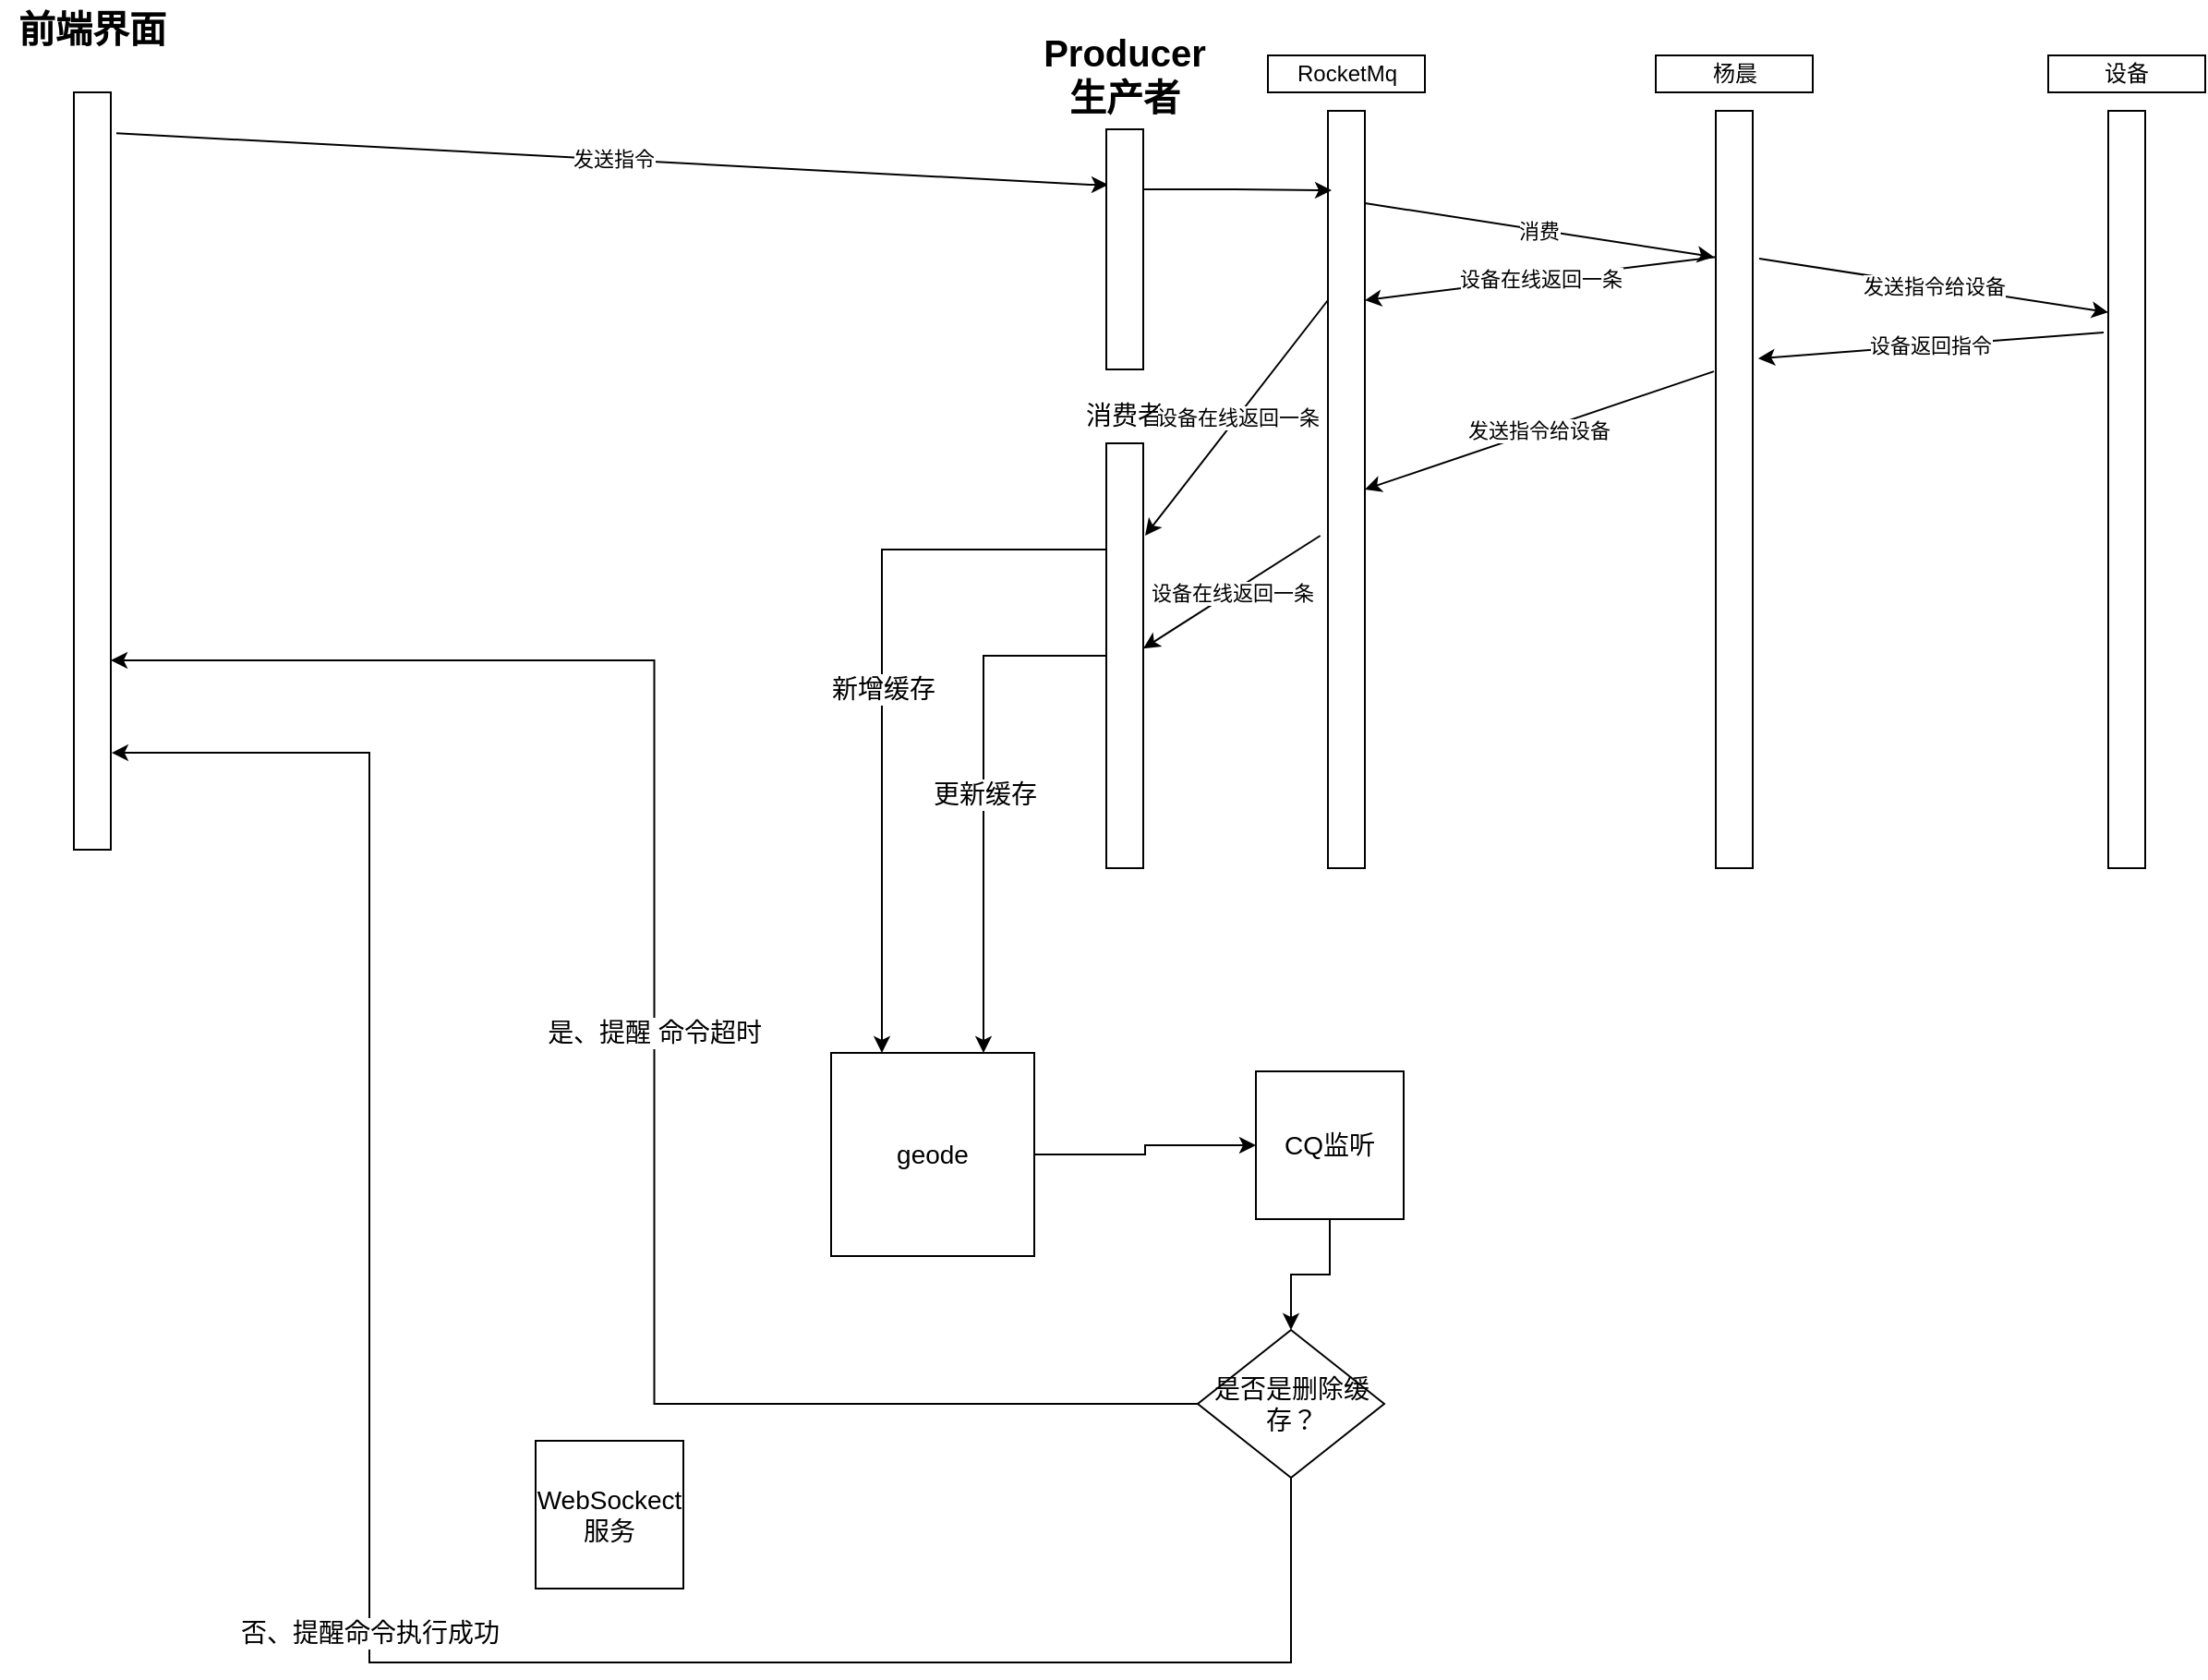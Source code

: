 <mxfile version="20.5.1" type="github">
  <diagram name="Page-1" id="74e2e168-ea6b-b213-b513-2b3c1d86103e">
    <mxGraphModel dx="2522" dy="794" grid="1" gridSize="10" guides="1" tooltips="1" connect="1" arrows="1" fold="1" page="1" pageScale="1" pageWidth="1100" pageHeight="850" background="none" math="0" shadow="0">
      <root>
        <mxCell id="0" />
        <mxCell id="1" parent="0" />
        <mxCell id="UV4veWWtO02-F0cniwVC-3" value="" style="rounded=0;whiteSpace=wrap;html=1;" vertex="1" parent="1">
          <mxGeometry x="-220" y="170" width="20" height="410" as="geometry" />
        </mxCell>
        <mxCell id="UV4veWWtO02-F0cniwVC-6" value="发送指令" style="endArrow=classic;html=1;rounded=0;exitX=1.15;exitY=0.054;exitDx=0;exitDy=0;exitPerimeter=0;entryX=0.05;entryY=0.231;entryDx=0;entryDy=0;entryPerimeter=0;" edge="1" parent="1" source="UV4veWWtO02-F0cniwVC-3" target="UV4veWWtO02-F0cniwVC-33">
          <mxGeometry width="50" height="50" relative="1" as="geometry">
            <mxPoint x="520" y="430" as="sourcePoint" />
            <mxPoint x="370" y="360" as="targetPoint" />
            <Array as="points">
              <mxPoint x="330" y="220" />
            </Array>
          </mxGeometry>
        </mxCell>
        <mxCell id="UV4veWWtO02-F0cniwVC-8" value="" style="rounded=0;whiteSpace=wrap;html=1;" vertex="1" parent="1">
          <mxGeometry x="459" y="180" width="20" height="410" as="geometry" />
        </mxCell>
        <mxCell id="UV4veWWtO02-F0cniwVC-9" value="RocketMq" style="rounded=0;whiteSpace=wrap;html=1;" vertex="1" parent="1">
          <mxGeometry x="426.5" y="150" width="85" height="20" as="geometry" />
        </mxCell>
        <mxCell id="UV4veWWtO02-F0cniwVC-10" value="" style="rounded=0;whiteSpace=wrap;html=1;" vertex="1" parent="1">
          <mxGeometry x="669" y="180" width="20" height="410" as="geometry" />
        </mxCell>
        <mxCell id="UV4veWWtO02-F0cniwVC-12" value="杨晨" style="rounded=0;whiteSpace=wrap;html=1;" vertex="1" parent="1">
          <mxGeometry x="636.5" y="150" width="85" height="20" as="geometry" />
        </mxCell>
        <mxCell id="UV4veWWtO02-F0cniwVC-13" value="" style="rounded=0;whiteSpace=wrap;html=1;" vertex="1" parent="1">
          <mxGeometry x="881.5" y="180" width="20" height="410" as="geometry" />
        </mxCell>
        <mxCell id="UV4veWWtO02-F0cniwVC-14" value="设备" style="rounded=0;whiteSpace=wrap;html=1;" vertex="1" parent="1">
          <mxGeometry x="849" y="150" width="85" height="20" as="geometry" />
        </mxCell>
        <mxCell id="UV4veWWtO02-F0cniwVC-17" value="消费" style="endArrow=classic;html=1;rounded=0;exitX=1.15;exitY=0.054;exitDx=0;exitDy=0;exitPerimeter=0;entryX=-0.05;entryY=0.193;entryDx=0;entryDy=0;entryPerimeter=0;" edge="1" parent="1" target="UV4veWWtO02-F0cniwVC-10">
          <mxGeometry width="50" height="50" relative="1" as="geometry">
            <mxPoint x="479" y="230" as="sourcePoint" />
            <mxPoint x="736" y="257.88" as="targetPoint" />
          </mxGeometry>
        </mxCell>
        <mxCell id="UV4veWWtO02-F0cniwVC-18" value="设备在线返回一条" style="endArrow=classic;html=1;rounded=0;entryX=1;entryY=0.25;entryDx=0;entryDy=0;exitX=0;exitY=0.193;exitDx=0;exitDy=0;exitPerimeter=0;" edge="1" parent="1" source="UV4veWWtO02-F0cniwVC-10" target="UV4veWWtO02-F0cniwVC-8">
          <mxGeometry width="50" height="50" relative="1" as="geometry">
            <mxPoint x="669" y="270" as="sourcePoint" />
            <mxPoint x="878" y="289.13" as="targetPoint" />
          </mxGeometry>
        </mxCell>
        <mxCell id="UV4veWWtO02-F0cniwVC-19" value="发送指令给设备" style="endArrow=classic;html=1;rounded=0;exitX=1.15;exitY=0.054;exitDx=0;exitDy=0;exitPerimeter=0;entryX=-0.05;entryY=0.193;entryDx=0;entryDy=0;entryPerimeter=0;" edge="1" parent="1">
          <mxGeometry width="50" height="50" relative="1" as="geometry">
            <mxPoint x="692.5" y="260" as="sourcePoint" />
            <mxPoint x="881.5" y="289.13" as="targetPoint" />
          </mxGeometry>
        </mxCell>
        <mxCell id="UV4veWWtO02-F0cniwVC-20" value="设备返回指令" style="endArrow=classic;html=1;rounded=0;entryX=1.15;entryY=0.327;entryDx=0;entryDy=0;entryPerimeter=0;" edge="1" parent="1" target="UV4veWWtO02-F0cniwVC-10">
          <mxGeometry width="50" height="50" relative="1" as="geometry">
            <mxPoint x="879" y="300" as="sourcePoint" />
            <mxPoint x="881.5" y="379.13" as="targetPoint" />
          </mxGeometry>
        </mxCell>
        <mxCell id="UV4veWWtO02-F0cniwVC-21" value="发送指令给设备" style="endArrow=classic;html=1;rounded=0;entryX=1;entryY=0.5;entryDx=0;entryDy=0;exitX=-0.05;exitY=0.344;exitDx=0;exitDy=0;exitPerimeter=0;" edge="1" parent="1" source="UV4veWWtO02-F0cniwVC-10" target="UV4veWWtO02-F0cniwVC-8">
          <mxGeometry width="50" height="50" relative="1" as="geometry">
            <mxPoint x="889" y="310" as="sourcePoint" />
            <mxPoint x="702" y="324.07" as="targetPoint" />
          </mxGeometry>
        </mxCell>
        <mxCell id="UV4veWWtO02-F0cniwVC-26" value="前端界面" style="text;html=1;strokeColor=none;fillColor=none;align=center;verticalAlign=middle;whiteSpace=wrap;rounded=0;fontSize=20;fontStyle=1" vertex="1" parent="1">
          <mxGeometry x="-260" y="120" width="100" height="30" as="geometry" />
        </mxCell>
        <mxCell id="UV4veWWtO02-F0cniwVC-62" style="edgeStyle=orthogonalEdgeStyle;rounded=0;orthogonalLoop=1;jettySize=auto;html=1;exitX=1;exitY=0.25;exitDx=0;exitDy=0;entryX=0.1;entryY=0.105;entryDx=0;entryDy=0;entryPerimeter=0;fontSize=14;" edge="1" parent="1" source="UV4veWWtO02-F0cniwVC-33" target="UV4veWWtO02-F0cniwVC-8">
          <mxGeometry relative="1" as="geometry" />
        </mxCell>
        <mxCell id="UV4veWWtO02-F0cniwVC-33" value="" style="rounded=0;whiteSpace=wrap;html=1;fontSize=14;" vertex="1" parent="1">
          <mxGeometry x="339" y="190" width="20" height="130" as="geometry" />
        </mxCell>
        <mxCell id="UV4veWWtO02-F0cniwVC-37" value="Producer生产者" style="text;html=1;strokeColor=none;fillColor=none;align=center;verticalAlign=middle;whiteSpace=wrap;rounded=0;fontSize=20;fontStyle=1" vertex="1" parent="1">
          <mxGeometry x="299" y="145" width="100" height="30" as="geometry" />
        </mxCell>
        <mxCell id="UV4veWWtO02-F0cniwVC-53" value="新增缓存" style="edgeStyle=orthogonalEdgeStyle;rounded=0;orthogonalLoop=1;jettySize=auto;html=1;exitX=0;exitY=0.25;exitDx=0;exitDy=0;entryX=0.25;entryY=0;entryDx=0;entryDy=0;fontSize=14;" edge="1" parent="1" source="UV4veWWtO02-F0cniwVC-41" target="UV4veWWtO02-F0cniwVC-51">
          <mxGeometry relative="1" as="geometry" />
        </mxCell>
        <mxCell id="UV4veWWtO02-F0cniwVC-41" value="" style="rounded=0;whiteSpace=wrap;html=1;fontSize=14;" vertex="1" parent="1">
          <mxGeometry x="339" y="360" width="20" height="230" as="geometry" />
        </mxCell>
        <mxCell id="UV4veWWtO02-F0cniwVC-42" value="消费者" style="text;html=1;strokeColor=none;fillColor=none;align=center;verticalAlign=middle;whiteSpace=wrap;rounded=0;fontSize=14;" vertex="1" parent="1">
          <mxGeometry x="319" y="330" width="60" height="30" as="geometry" />
        </mxCell>
        <mxCell id="UV4veWWtO02-F0cniwVC-43" value="设备在线返回一条" style="endArrow=classic;html=1;rounded=0;exitX=0;exitY=0.25;exitDx=0;exitDy=0;" edge="1" parent="1" source="UV4veWWtO02-F0cniwVC-8">
          <mxGeometry width="50" height="50" relative="1" as="geometry">
            <mxPoint x="442.0" y="410.0" as="sourcePoint" />
            <mxPoint x="360" y="410" as="targetPoint" />
          </mxGeometry>
        </mxCell>
        <mxCell id="UV4veWWtO02-F0cniwVC-44" value="设备在线返回一条" style="endArrow=classic;html=1;rounded=0;exitX=-0.158;exitY=0.412;exitDx=0;exitDy=0;exitPerimeter=0;" edge="1" parent="1">
          <mxGeometry width="50" height="50" relative="1" as="geometry">
            <mxPoint x="454.84" y="410.0" as="sourcePoint" />
            <mxPoint x="359" y="471.08" as="targetPoint" />
          </mxGeometry>
        </mxCell>
        <mxCell id="UV4veWWtO02-F0cniwVC-61" style="edgeStyle=orthogonalEdgeStyle;rounded=0;orthogonalLoop=1;jettySize=auto;html=1;exitX=1;exitY=0.5;exitDx=0;exitDy=0;entryX=0;entryY=0.5;entryDx=0;entryDy=0;fontSize=14;" edge="1" parent="1" source="UV4veWWtO02-F0cniwVC-51" target="UV4veWWtO02-F0cniwVC-57">
          <mxGeometry relative="1" as="geometry" />
        </mxCell>
        <mxCell id="UV4veWWtO02-F0cniwVC-51" value="geode" style="whiteSpace=wrap;html=1;aspect=fixed;fontSize=14;" vertex="1" parent="1">
          <mxGeometry x="190" y="690" width="110" height="110" as="geometry" />
        </mxCell>
        <mxCell id="UV4veWWtO02-F0cniwVC-54" value="更新缓存" style="edgeStyle=orthogonalEdgeStyle;rounded=0;orthogonalLoop=1;jettySize=auto;html=1;entryX=0.75;entryY=0;entryDx=0;entryDy=0;fontSize=14;exitX=0;exitY=0.5;exitDx=0;exitDy=0;" edge="1" parent="1" source="UV4veWWtO02-F0cniwVC-41" target="UV4veWWtO02-F0cniwVC-51">
          <mxGeometry relative="1" as="geometry">
            <mxPoint x="330" y="480" as="sourcePoint" />
            <mxPoint x="220" y="700" as="targetPoint" />
          </mxGeometry>
        </mxCell>
        <mxCell id="UV4veWWtO02-F0cniwVC-59" value="是、提醒 命令超时" style="edgeStyle=orthogonalEdgeStyle;rounded=0;orthogonalLoop=1;jettySize=auto;html=1;exitX=0;exitY=0.5;exitDx=0;exitDy=0;entryX=1;entryY=0.75;entryDx=0;entryDy=0;fontSize=14;" edge="1" parent="1" source="UV4veWWtO02-F0cniwVC-56" target="UV4veWWtO02-F0cniwVC-3">
          <mxGeometry relative="1" as="geometry" />
        </mxCell>
        <mxCell id="UV4veWWtO02-F0cniwVC-60" value="否、提醒命令执行成功" style="edgeStyle=orthogonalEdgeStyle;rounded=0;orthogonalLoop=1;jettySize=auto;html=1;entryX=1.021;entryY=0.872;entryDx=0;entryDy=0;entryPerimeter=0;fontSize=14;" edge="1" parent="1" source="UV4veWWtO02-F0cniwVC-56" target="UV4veWWtO02-F0cniwVC-3">
          <mxGeometry relative="1" as="geometry">
            <Array as="points">
              <mxPoint x="439" y="1020" />
              <mxPoint x="-60" y="1020" />
              <mxPoint x="-60" y="528" />
            </Array>
          </mxGeometry>
        </mxCell>
        <mxCell id="UV4veWWtO02-F0cniwVC-56" value="是否是删除缓存？" style="rhombus;whiteSpace=wrap;html=1;fontSize=14;" vertex="1" parent="1">
          <mxGeometry x="388.5" y="840" width="101" height="80" as="geometry" />
        </mxCell>
        <mxCell id="UV4veWWtO02-F0cniwVC-58" style="edgeStyle=orthogonalEdgeStyle;rounded=0;orthogonalLoop=1;jettySize=auto;html=1;exitX=0.5;exitY=1;exitDx=0;exitDy=0;entryX=0.5;entryY=0;entryDx=0;entryDy=0;fontSize=14;" edge="1" parent="1" source="UV4veWWtO02-F0cniwVC-57" target="UV4veWWtO02-F0cniwVC-56">
          <mxGeometry relative="1" as="geometry" />
        </mxCell>
        <mxCell id="UV4veWWtO02-F0cniwVC-57" value="CQ监听" style="whiteSpace=wrap;html=1;aspect=fixed;fontSize=14;" vertex="1" parent="1">
          <mxGeometry x="420" y="700" width="80" height="80" as="geometry" />
        </mxCell>
        <mxCell id="UV4veWWtO02-F0cniwVC-63" value="WebSockect服务" style="whiteSpace=wrap;html=1;aspect=fixed;fontSize=14;" vertex="1" parent="1">
          <mxGeometry x="30" y="900" width="80" height="80" as="geometry" />
        </mxCell>
      </root>
    </mxGraphModel>
  </diagram>
</mxfile>
